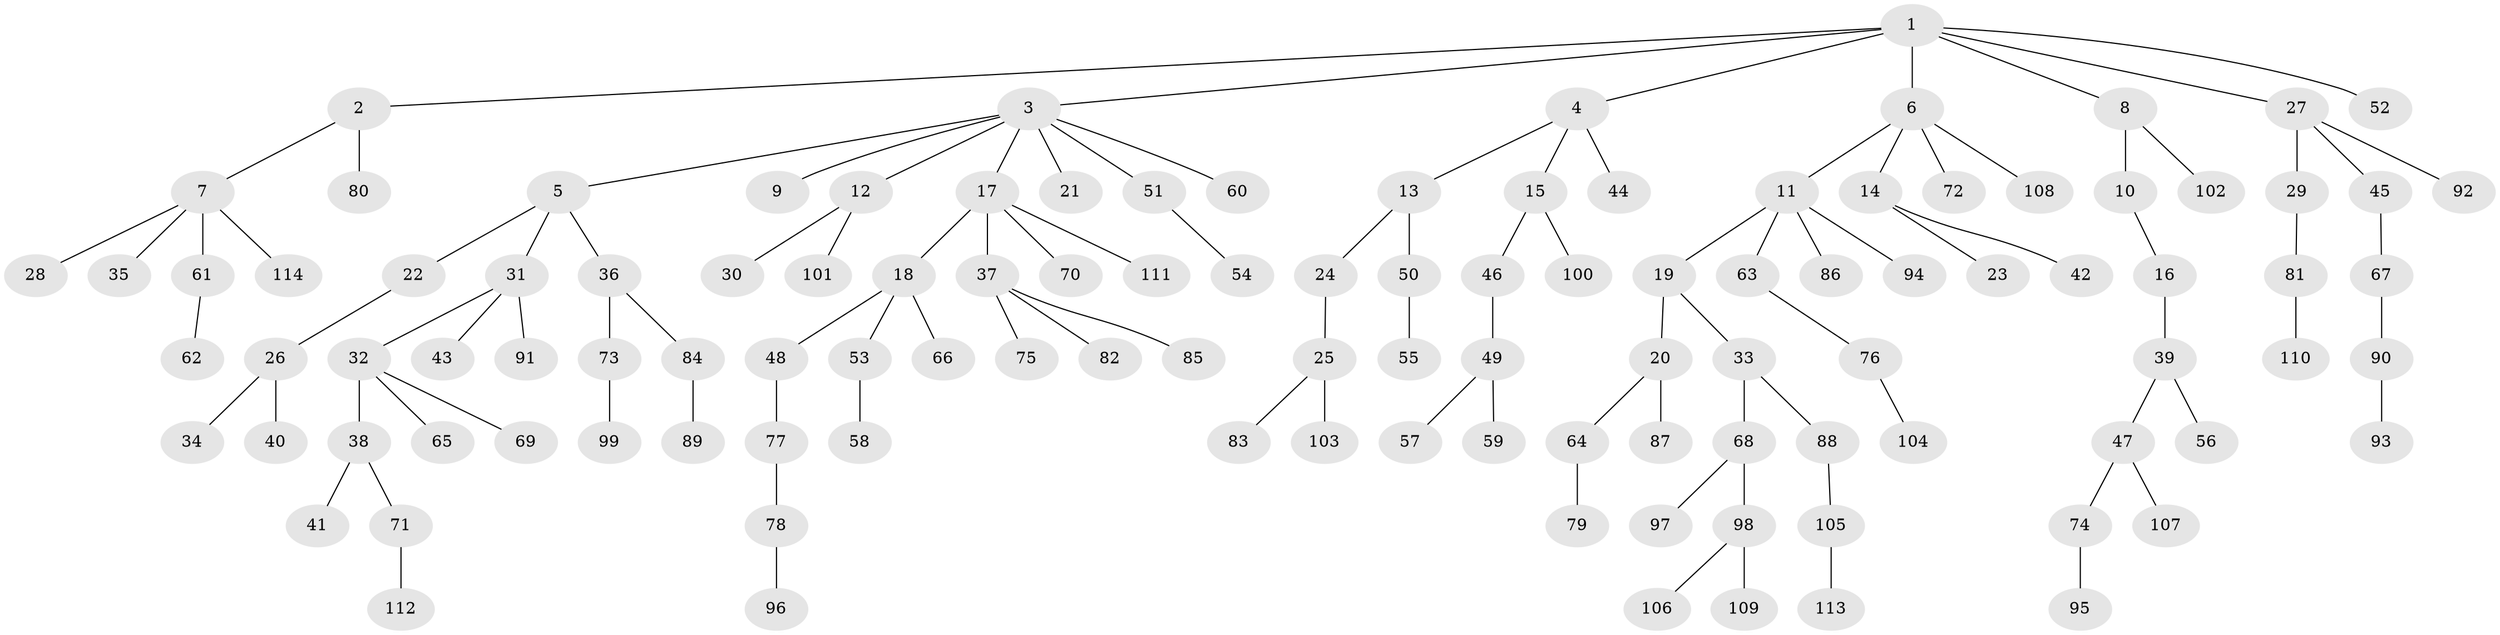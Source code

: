 // coarse degree distribution, {6: 0.012987012987012988, 3: 0.15584415584415584, 7: 0.012987012987012988, 5: 0.012987012987012988, 8: 0.012987012987012988, 4: 0.03896103896103896, 1: 0.4935064935064935, 2: 0.2597402597402597}
// Generated by graph-tools (version 1.1) at 2025/42/03/06/25 10:42:04]
// undirected, 114 vertices, 113 edges
graph export_dot {
graph [start="1"]
  node [color=gray90,style=filled];
  1;
  2;
  3;
  4;
  5;
  6;
  7;
  8;
  9;
  10;
  11;
  12;
  13;
  14;
  15;
  16;
  17;
  18;
  19;
  20;
  21;
  22;
  23;
  24;
  25;
  26;
  27;
  28;
  29;
  30;
  31;
  32;
  33;
  34;
  35;
  36;
  37;
  38;
  39;
  40;
  41;
  42;
  43;
  44;
  45;
  46;
  47;
  48;
  49;
  50;
  51;
  52;
  53;
  54;
  55;
  56;
  57;
  58;
  59;
  60;
  61;
  62;
  63;
  64;
  65;
  66;
  67;
  68;
  69;
  70;
  71;
  72;
  73;
  74;
  75;
  76;
  77;
  78;
  79;
  80;
  81;
  82;
  83;
  84;
  85;
  86;
  87;
  88;
  89;
  90;
  91;
  92;
  93;
  94;
  95;
  96;
  97;
  98;
  99;
  100;
  101;
  102;
  103;
  104;
  105;
  106;
  107;
  108;
  109;
  110;
  111;
  112;
  113;
  114;
  1 -- 2;
  1 -- 3;
  1 -- 4;
  1 -- 6;
  1 -- 8;
  1 -- 27;
  1 -- 52;
  2 -- 7;
  2 -- 80;
  3 -- 5;
  3 -- 9;
  3 -- 12;
  3 -- 17;
  3 -- 21;
  3 -- 51;
  3 -- 60;
  4 -- 13;
  4 -- 15;
  4 -- 44;
  5 -- 22;
  5 -- 31;
  5 -- 36;
  6 -- 11;
  6 -- 14;
  6 -- 72;
  6 -- 108;
  7 -- 28;
  7 -- 35;
  7 -- 61;
  7 -- 114;
  8 -- 10;
  8 -- 102;
  10 -- 16;
  11 -- 19;
  11 -- 63;
  11 -- 86;
  11 -- 94;
  12 -- 30;
  12 -- 101;
  13 -- 24;
  13 -- 50;
  14 -- 23;
  14 -- 42;
  15 -- 46;
  15 -- 100;
  16 -- 39;
  17 -- 18;
  17 -- 37;
  17 -- 70;
  17 -- 111;
  18 -- 48;
  18 -- 53;
  18 -- 66;
  19 -- 20;
  19 -- 33;
  20 -- 64;
  20 -- 87;
  22 -- 26;
  24 -- 25;
  25 -- 83;
  25 -- 103;
  26 -- 34;
  26 -- 40;
  27 -- 29;
  27 -- 45;
  27 -- 92;
  29 -- 81;
  31 -- 32;
  31 -- 43;
  31 -- 91;
  32 -- 38;
  32 -- 65;
  32 -- 69;
  33 -- 68;
  33 -- 88;
  36 -- 73;
  36 -- 84;
  37 -- 75;
  37 -- 82;
  37 -- 85;
  38 -- 41;
  38 -- 71;
  39 -- 47;
  39 -- 56;
  45 -- 67;
  46 -- 49;
  47 -- 74;
  47 -- 107;
  48 -- 77;
  49 -- 57;
  49 -- 59;
  50 -- 55;
  51 -- 54;
  53 -- 58;
  61 -- 62;
  63 -- 76;
  64 -- 79;
  67 -- 90;
  68 -- 97;
  68 -- 98;
  71 -- 112;
  73 -- 99;
  74 -- 95;
  76 -- 104;
  77 -- 78;
  78 -- 96;
  81 -- 110;
  84 -- 89;
  88 -- 105;
  90 -- 93;
  98 -- 106;
  98 -- 109;
  105 -- 113;
}
